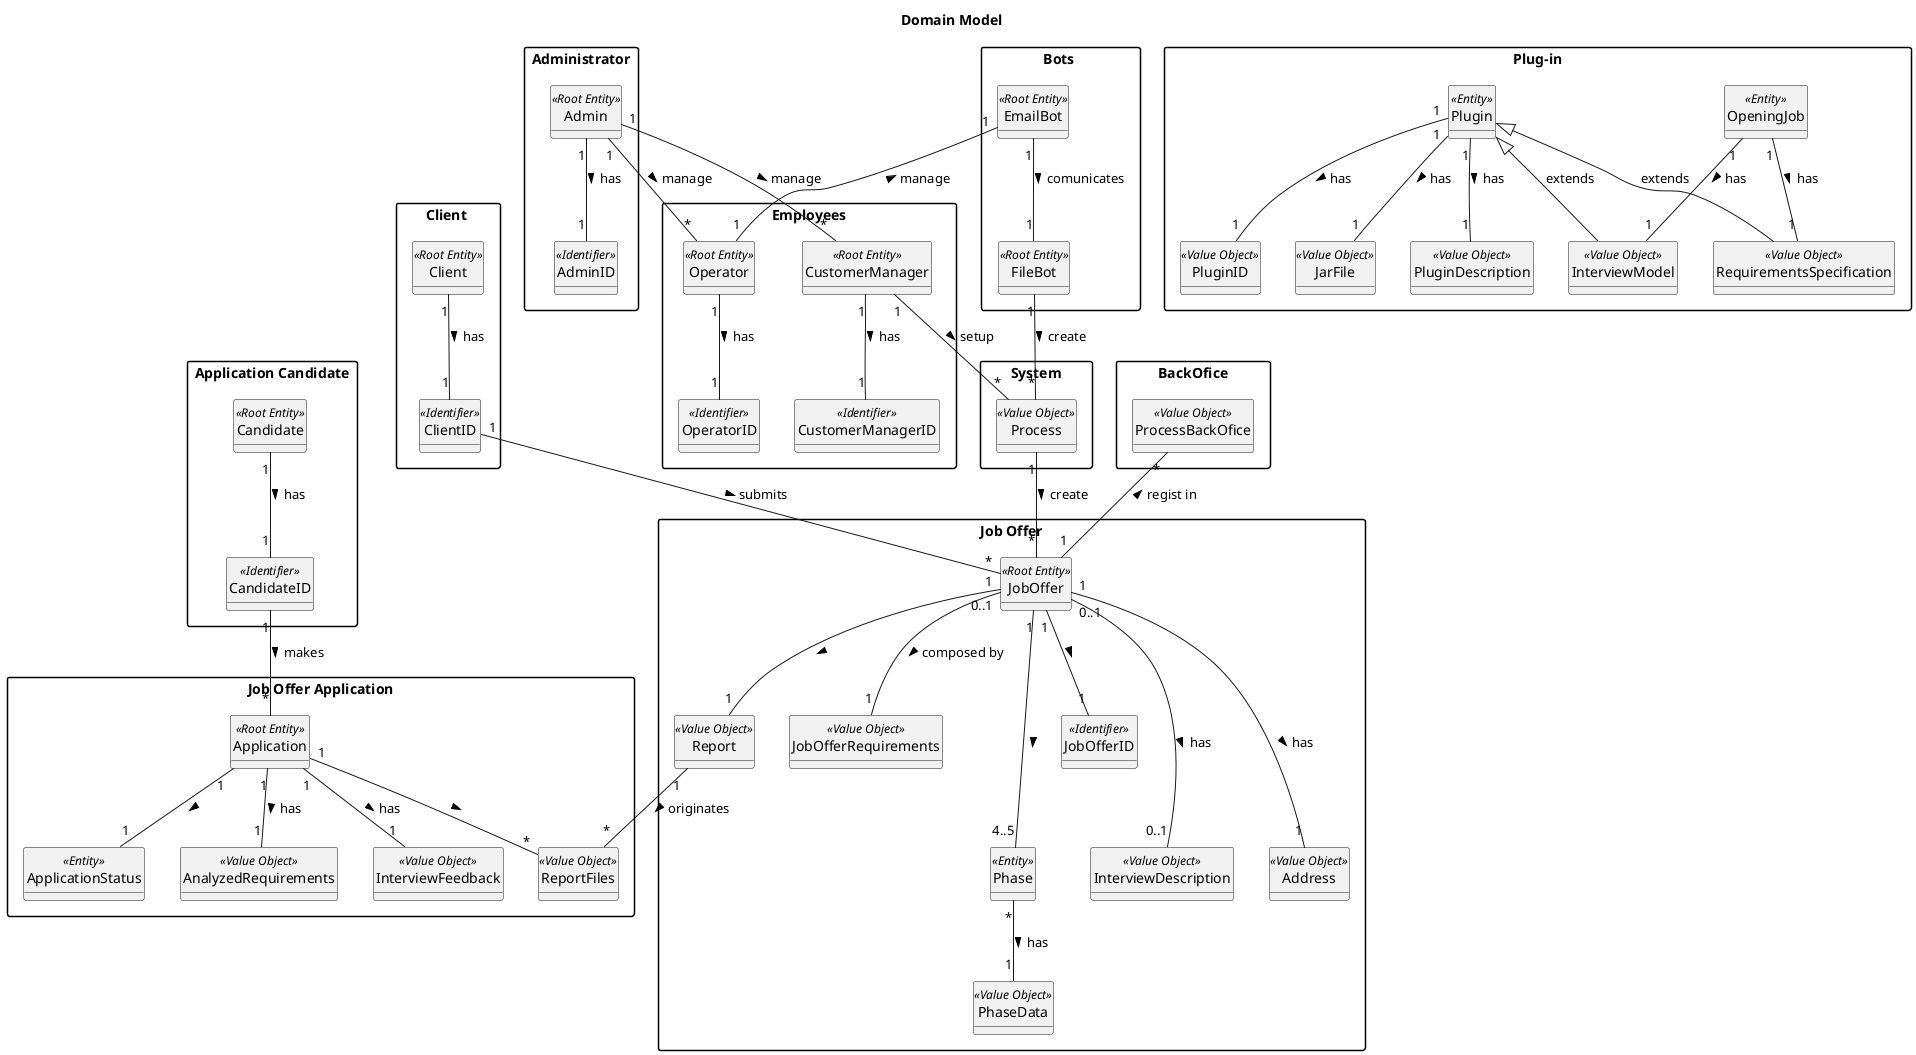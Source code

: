 @startuml

skinparam monochrome true
skinparam packageStyle rectangle
skinparam shadowing false

top to bottom direction

skinparam classAttributeIconSize 0

hide circle
hide methods

title Domain Model

package "Client " {

class Client <<Root Entity>>
class ClientID <<Identifier>>

}

package "Job Offer" {

class PhaseData <<Value Object>>
class Phase << Entity>>
class JobOfferRequirements <<Value Object>>
class InterviewDescription <<Value Object>>
class JobOffer <<Root Entity>>
class JobOfferID <<Identifier>>
class Report <<Value Object>>
class Address <<Value Object>>

}

package "Job Offer Application" {

class Application <<Root Entity>>
class ApplicationStatus <<Entity>>
class AnalyzedRequirements <<Value Object>>
class InterviewFeedback <<Value Object>>
class ReportFiles <<Value Object>>

}

package "Plug-in" {
class Plugin <<Entity>>
class JarFile <<Value Object>>
class PluginDescription <<Value Object>>
class OpeningJob <<Entity>>
class PluginID <<Value Object>>
class InterviewModel <<Value Object>>
class RequirementsSpecification <<Value Object>>
}

package "Employees" {

class CustomerManager <<Root Entity>>
class CustomerManagerID <<Identifier>>
class Operator <<Root Entity>>
class OperatorID <<Identifier>>

}



package "Application Candidate" {

class Candidate <<Root Entity>>
class CandidateID <<Identifier>>

}

package "System"{

class Process <<Value Object>>
}

package "Administrator"{

class Admin <<Root Entity>>
class AdminID <<Identifier>>


}

package "Bots "{

class EmailBot <<Root Entity>>
class FileBot <<Root Entity>>
}


package "BackOfice"{

class ProcessBackOfice <<Value Object>>

}




Client "1" -- "1" ClientID  : has >

ClientID "1" -- "*" JobOffer : submits >

JobOffer "1" --- "4..5" Phase :  >
JobOffer "0..1" -- "1" JobOfferRequirements : composed by >
JobOffer "0..1" --- "0..1" InterviewDescription : has >
JobOffer "1" -- "1" Report : >
JobOffer "1" --- "1" Address : has >
JobOffer "1" -- "1" JobOfferID : >

Phase "*" -- "1" PhaseData : has >

Report "1" -- "*" ReportFiles : originates >

Application "1" -- "1" InterviewFeedback : has >
Application "1" -- "1" AnalyzedRequirements : has >
Application "1" -- "1" ApplicationStatus : >
Application "1" -- "*" ReportFiles : >


CustomerManager "1" -- "1" CustomerManagerID : has >
CustomerManager "1" -- "*" Process : setup >

Process "1" -- "*" JobOffer : create >



CandidateID "1" -- "*" Application : makes >
Candidate "1" -- "1" CandidateID : has >

Admin "1" -- "1" AdminID : has >
Admin "1" -- "*" CustomerManager : manage >

Operator "1" -- "1" OperatorID : has >
Admin "1" -- "*" Operator : manage >

ProcessBackOfice "*" -- "1" JobOffer :  < regist in

EmailBot "1" -- "1" Operator : manage <
EmailBot "1" -- "1" FileBot : comunicates >

FileBot "1" -- "*" Process : create >

Plugin "1" -- "1" PluginDescription : has >
Plugin "1" -- "1" JarFile : has >
Plugin "1" -- "1" PluginID : has >

Plugin <|-- InterviewModel : extends
Plugin <|-- RequirementsSpecification : extends

OpeningJob "1" -- "1" InterviewModel : has >
OpeningJob "1" -- "1" RequirementsSpecification : has >


'class Process {
'    description
'}

'class ContractType {
'}

'class Mode {
'

'class Company{
'}

'class Numberofvacancies{
'}

'class Requirements{
'}

@enduml